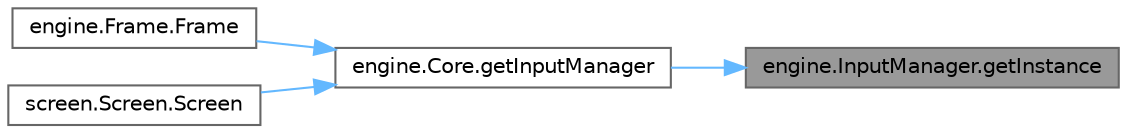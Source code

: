 digraph "engine.InputManager.getInstance"
{
 // LATEX_PDF_SIZE
  bgcolor="transparent";
  edge [fontname=Helvetica,fontsize=10,labelfontname=Helvetica,labelfontsize=10];
  node [fontname=Helvetica,fontsize=10,shape=box,height=0.2,width=0.4];
  rankdir="RL";
  Node1 [id="Node000001",label="engine.InputManager.getInstance",height=0.2,width=0.4,color="gray40", fillcolor="grey60", style="filled", fontcolor="black",tooltip="Returns shared instance of InputManager."];
  Node1 -> Node2 [id="edge1_Node000001_Node000002",dir="back",color="steelblue1",style="solid",tooltip=" "];
  Node2 [id="Node000002",label="engine.Core.getInputManager",height=0.2,width=0.4,color="grey40", fillcolor="white", style="filled",URL="$classengine_1_1_core.html#a2b8d5ab296c2a48e7150a78dc19c2b09",tooltip="Controls access to the input manager."];
  Node2 -> Node3 [id="edge2_Node000002_Node000003",dir="back",color="steelblue1",style="solid",tooltip=" "];
  Node3 [id="Node000003",label="engine.Frame.Frame",height=0.2,width=0.4,color="grey40", fillcolor="white", style="filled",URL="$classengine_1_1_frame.html#a8a19e23fa4b260339a0d79462259924c",tooltip="Initializes the new frame."];
  Node2 -> Node4 [id="edge3_Node000002_Node000004",dir="back",color="steelblue1",style="solid",tooltip=" "];
  Node4 [id="Node000004",label="screen.Screen.Screen",height=0.2,width=0.4,color="grey40", fillcolor="white", style="filled",URL="$classscreen_1_1_screen.html#a1ebb8482ec863c6ad05618ad5d11518e",tooltip="Constructor, establishes the properties of the screen."];
}

